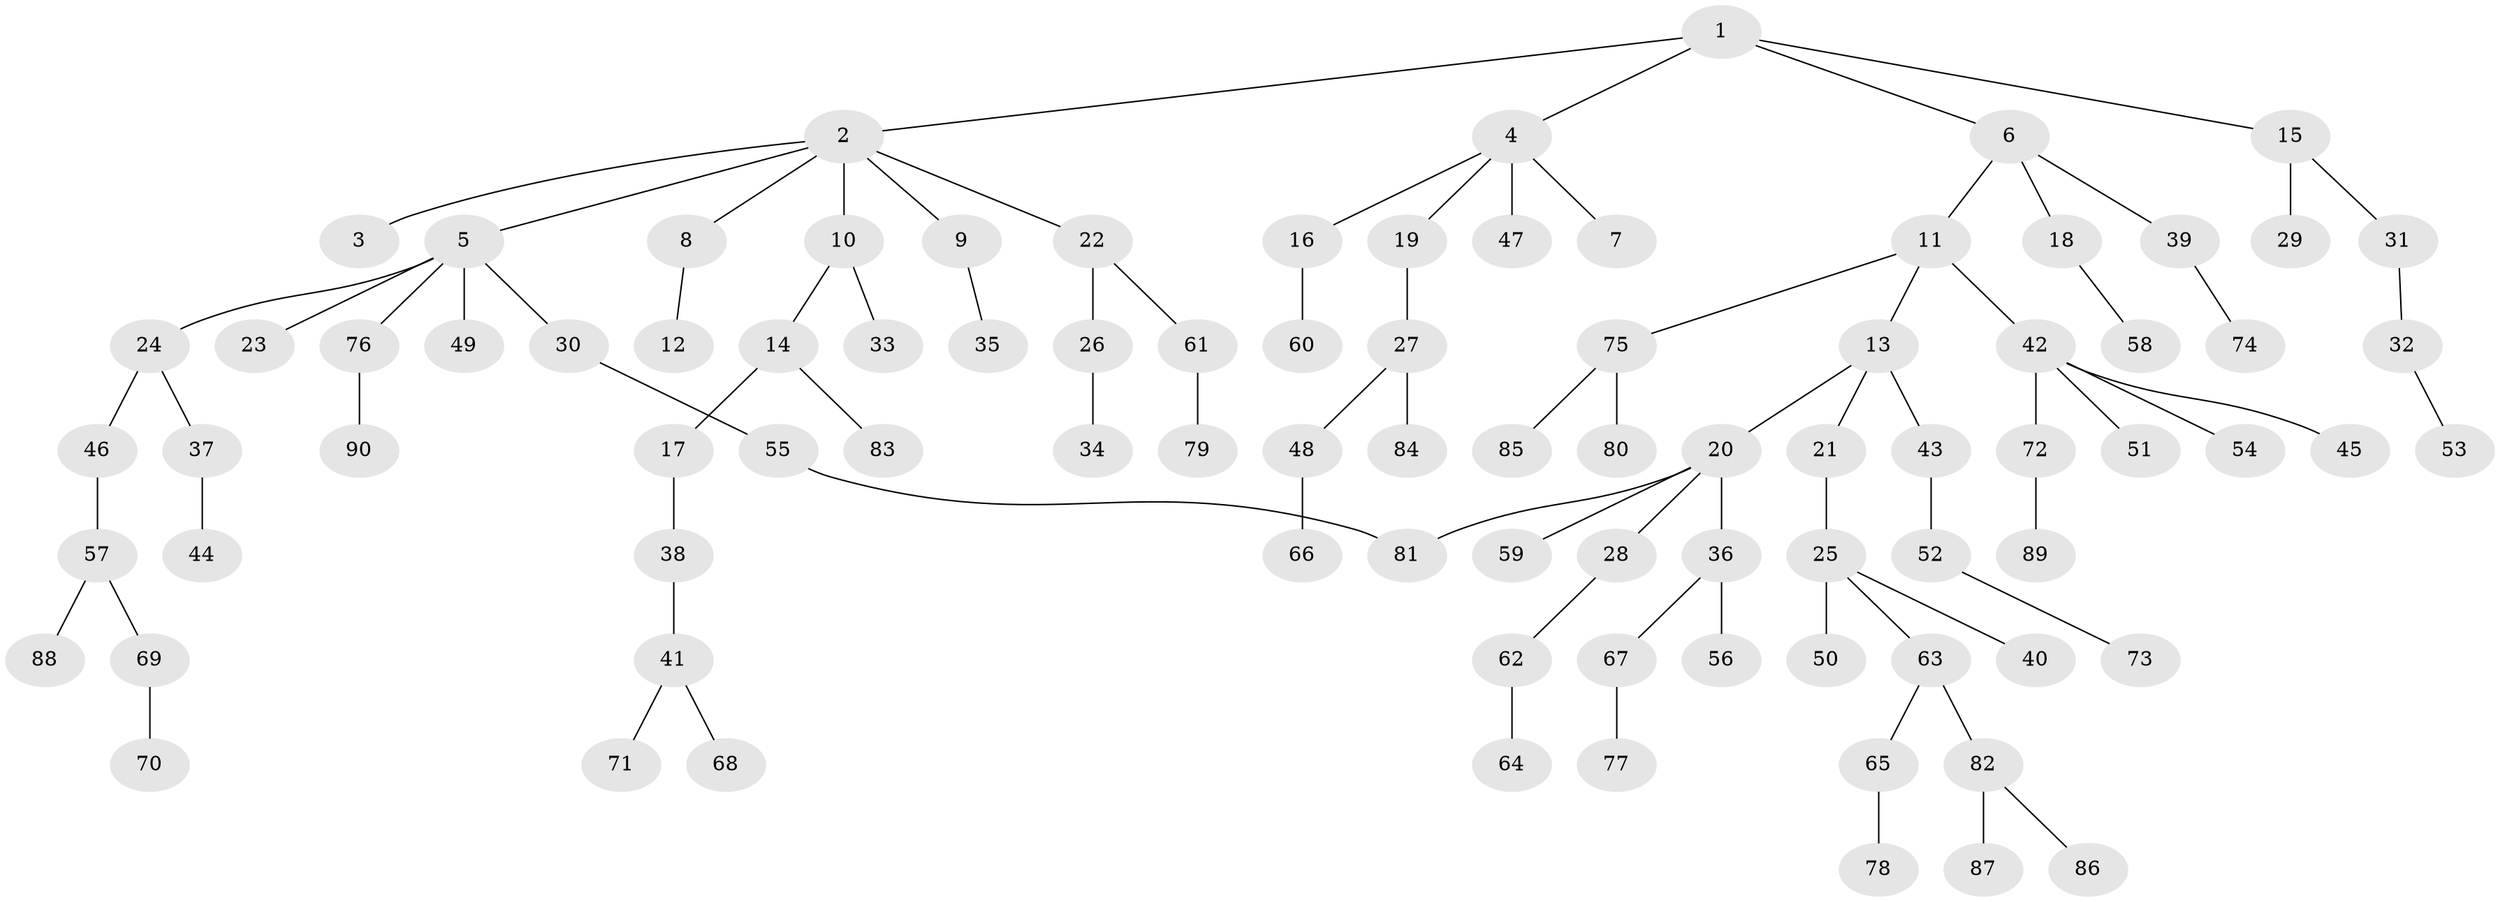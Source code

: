 // coarse degree distribution, {1: 0.9259259259259259, 18: 0.037037037037037035, 9: 0.037037037037037035}
// Generated by graph-tools (version 1.1) at 2025/45/03/04/25 21:45:18]
// undirected, 90 vertices, 90 edges
graph export_dot {
graph [start="1"]
  node [color=gray90,style=filled];
  1;
  2;
  3;
  4;
  5;
  6;
  7;
  8;
  9;
  10;
  11;
  12;
  13;
  14;
  15;
  16;
  17;
  18;
  19;
  20;
  21;
  22;
  23;
  24;
  25;
  26;
  27;
  28;
  29;
  30;
  31;
  32;
  33;
  34;
  35;
  36;
  37;
  38;
  39;
  40;
  41;
  42;
  43;
  44;
  45;
  46;
  47;
  48;
  49;
  50;
  51;
  52;
  53;
  54;
  55;
  56;
  57;
  58;
  59;
  60;
  61;
  62;
  63;
  64;
  65;
  66;
  67;
  68;
  69;
  70;
  71;
  72;
  73;
  74;
  75;
  76;
  77;
  78;
  79;
  80;
  81;
  82;
  83;
  84;
  85;
  86;
  87;
  88;
  89;
  90;
  1 -- 2;
  1 -- 4;
  1 -- 6;
  1 -- 15;
  2 -- 3;
  2 -- 5;
  2 -- 8;
  2 -- 9;
  2 -- 10;
  2 -- 22;
  4 -- 7;
  4 -- 16;
  4 -- 19;
  4 -- 47;
  5 -- 23;
  5 -- 24;
  5 -- 30;
  5 -- 49;
  5 -- 76;
  6 -- 11;
  6 -- 18;
  6 -- 39;
  8 -- 12;
  9 -- 35;
  10 -- 14;
  10 -- 33;
  11 -- 13;
  11 -- 42;
  11 -- 75;
  13 -- 20;
  13 -- 21;
  13 -- 43;
  14 -- 17;
  14 -- 83;
  15 -- 29;
  15 -- 31;
  16 -- 60;
  17 -- 38;
  18 -- 58;
  19 -- 27;
  20 -- 28;
  20 -- 36;
  20 -- 59;
  20 -- 81;
  21 -- 25;
  22 -- 26;
  22 -- 61;
  24 -- 37;
  24 -- 46;
  25 -- 40;
  25 -- 50;
  25 -- 63;
  26 -- 34;
  27 -- 48;
  27 -- 84;
  28 -- 62;
  30 -- 55;
  31 -- 32;
  32 -- 53;
  36 -- 56;
  36 -- 67;
  37 -- 44;
  38 -- 41;
  39 -- 74;
  41 -- 68;
  41 -- 71;
  42 -- 45;
  42 -- 51;
  42 -- 54;
  42 -- 72;
  43 -- 52;
  46 -- 57;
  48 -- 66;
  52 -- 73;
  55 -- 81;
  57 -- 69;
  57 -- 88;
  61 -- 79;
  62 -- 64;
  63 -- 65;
  63 -- 82;
  65 -- 78;
  67 -- 77;
  69 -- 70;
  72 -- 89;
  75 -- 80;
  75 -- 85;
  76 -- 90;
  82 -- 86;
  82 -- 87;
}
